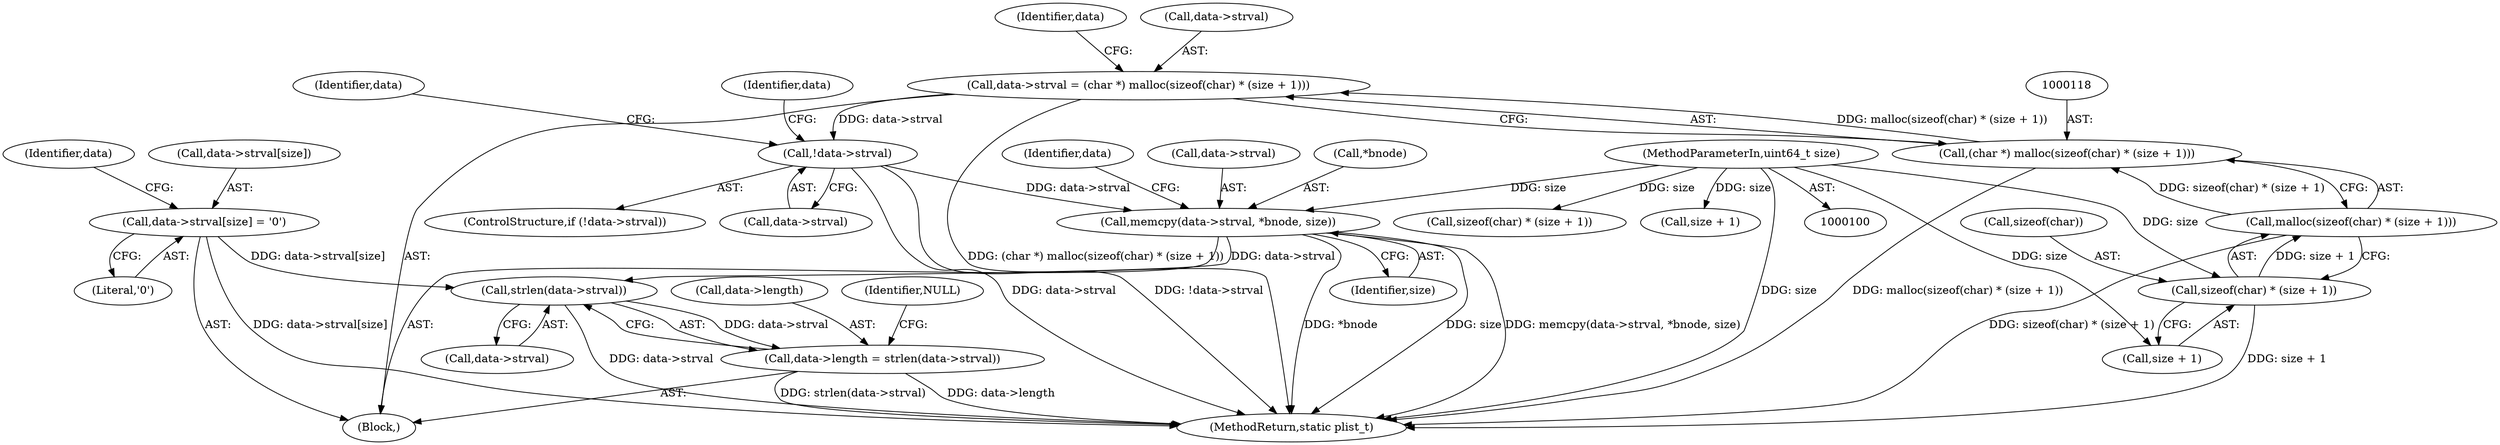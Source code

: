 digraph "0_libplist_fbd8494d5e4e46bf2e90cb6116903e404374fb56@API" {
"1000163" [label="(Call,strlen(data->strval))"];
"1000152" [label="(Call,data->strval[size] = '\0')"];
"1000145" [label="(Call,memcpy(data->strval, *bnode, size))"];
"1000127" [label="(Call,!data->strval)"];
"1000113" [label="(Call,data->strval = (char *) malloc(sizeof(char) * (size + 1)))"];
"1000117" [label="(Call,(char *) malloc(sizeof(char) * (size + 1)))"];
"1000119" [label="(Call,malloc(sizeof(char) * (size + 1)))"];
"1000120" [label="(Call,sizeof(char) * (size + 1))"];
"1000102" [label="(MethodParameterIn,uint64_t size)"];
"1000159" [label="(Call,data->length = strlen(data->strval))"];
"1000121" [label="(Call,sizeof(char))"];
"1000126" [label="(ControlStructure,if (!data->strval))"];
"1000128" [label="(Call,data->strval)"];
"1000151" [label="(Identifier,size)"];
"1000137" [label="(Call,sizeof(char) * (size + 1))"];
"1000155" [label="(Identifier,data)"];
"1000117" [label="(Call,(char *) malloc(sizeof(char) * (size + 1)))"];
"1000171" [label="(MethodReturn,static plist_t)"];
"1000140" [label="(Call,size + 1)"];
"1000113" [label="(Call,data->strval = (char *) malloc(sizeof(char) * (size + 1)))"];
"1000120" [label="(Call,sizeof(char) * (size + 1))"];
"1000161" [label="(Identifier,data)"];
"1000164" [label="(Call,data->strval)"];
"1000119" [label="(Call,malloc(sizeof(char) * (size + 1)))"];
"1000147" [label="(Identifier,data)"];
"1000160" [label="(Call,data->length)"];
"1000169" [label="(Identifier,NULL)"];
"1000146" [label="(Call,data->strval)"];
"1000129" [label="(Identifier,data)"];
"1000153" [label="(Call,data->strval[size])"];
"1000133" [label="(Identifier,data)"];
"1000159" [label="(Call,data->length = strlen(data->strval))"];
"1000127" [label="(Call,!data->strval)"];
"1000103" [label="(Block,)"];
"1000163" [label="(Call,strlen(data->strval))"];
"1000102" [label="(MethodParameterIn,uint64_t size)"];
"1000149" [label="(Call,*bnode)"];
"1000152" [label="(Call,data->strval[size] = '\0')"];
"1000114" [label="(Call,data->strval)"];
"1000145" [label="(Call,memcpy(data->strval, *bnode, size))"];
"1000158" [label="(Literal,'\0')"];
"1000123" [label="(Call,size + 1)"];
"1000163" -> "1000159"  [label="AST: "];
"1000163" -> "1000164"  [label="CFG: "];
"1000164" -> "1000163"  [label="AST: "];
"1000159" -> "1000163"  [label="CFG: "];
"1000163" -> "1000171"  [label="DDG: data->strval"];
"1000163" -> "1000159"  [label="DDG: data->strval"];
"1000152" -> "1000163"  [label="DDG: data->strval[size]"];
"1000145" -> "1000163"  [label="DDG: data->strval"];
"1000152" -> "1000103"  [label="AST: "];
"1000152" -> "1000158"  [label="CFG: "];
"1000153" -> "1000152"  [label="AST: "];
"1000158" -> "1000152"  [label="AST: "];
"1000161" -> "1000152"  [label="CFG: "];
"1000152" -> "1000171"  [label="DDG: data->strval[size]"];
"1000145" -> "1000103"  [label="AST: "];
"1000145" -> "1000151"  [label="CFG: "];
"1000146" -> "1000145"  [label="AST: "];
"1000149" -> "1000145"  [label="AST: "];
"1000151" -> "1000145"  [label="AST: "];
"1000155" -> "1000145"  [label="CFG: "];
"1000145" -> "1000171"  [label="DDG: *bnode"];
"1000145" -> "1000171"  [label="DDG: size"];
"1000145" -> "1000171"  [label="DDG: memcpy(data->strval, *bnode, size)"];
"1000127" -> "1000145"  [label="DDG: data->strval"];
"1000102" -> "1000145"  [label="DDG: size"];
"1000127" -> "1000126"  [label="AST: "];
"1000127" -> "1000128"  [label="CFG: "];
"1000128" -> "1000127"  [label="AST: "];
"1000133" -> "1000127"  [label="CFG: "];
"1000147" -> "1000127"  [label="CFG: "];
"1000127" -> "1000171"  [label="DDG: !data->strval"];
"1000127" -> "1000171"  [label="DDG: data->strval"];
"1000113" -> "1000127"  [label="DDG: data->strval"];
"1000113" -> "1000103"  [label="AST: "];
"1000113" -> "1000117"  [label="CFG: "];
"1000114" -> "1000113"  [label="AST: "];
"1000117" -> "1000113"  [label="AST: "];
"1000129" -> "1000113"  [label="CFG: "];
"1000113" -> "1000171"  [label="DDG: (char *) malloc(sizeof(char) * (size + 1))"];
"1000117" -> "1000113"  [label="DDG: malloc(sizeof(char) * (size + 1))"];
"1000117" -> "1000119"  [label="CFG: "];
"1000118" -> "1000117"  [label="AST: "];
"1000119" -> "1000117"  [label="AST: "];
"1000117" -> "1000171"  [label="DDG: malloc(sizeof(char) * (size + 1))"];
"1000119" -> "1000117"  [label="DDG: sizeof(char) * (size + 1)"];
"1000119" -> "1000120"  [label="CFG: "];
"1000120" -> "1000119"  [label="AST: "];
"1000119" -> "1000171"  [label="DDG: sizeof(char) * (size + 1)"];
"1000120" -> "1000119"  [label="DDG: size + 1"];
"1000120" -> "1000123"  [label="CFG: "];
"1000121" -> "1000120"  [label="AST: "];
"1000123" -> "1000120"  [label="AST: "];
"1000120" -> "1000171"  [label="DDG: size + 1"];
"1000102" -> "1000120"  [label="DDG: size"];
"1000102" -> "1000100"  [label="AST: "];
"1000102" -> "1000171"  [label="DDG: size"];
"1000102" -> "1000123"  [label="DDG: size"];
"1000102" -> "1000137"  [label="DDG: size"];
"1000102" -> "1000140"  [label="DDG: size"];
"1000159" -> "1000103"  [label="AST: "];
"1000160" -> "1000159"  [label="AST: "];
"1000169" -> "1000159"  [label="CFG: "];
"1000159" -> "1000171"  [label="DDG: data->length"];
"1000159" -> "1000171"  [label="DDG: strlen(data->strval)"];
}
